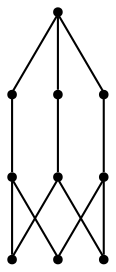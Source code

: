graph {
  node [shape=point,comment="{\"directed\":false,\"doi\":\"10.1007/978-3-540-31843-9_19\",\"figure\":\"7 (4)\"}"]

  v0 [pos="1333.1604605741277,418.58769734700536"]
  v1 [pos="1207.919472202035,418.58769734700536"]
  v2 [pos="1301.8504678415698,387.2835286458335"]
  v3 [pos="1176.609543059593,387.2835286458335"]
  v4 [pos="1270.5394576671513,324.67519124348973"]
  v5 [pos="1145.2995503270347,324.67519124348973"]
  v6 [pos="1270.5394576671513,449.89186604817723"]
  v7 [pos="1239.2294649345931,355.9793599446616"]
  v8 [pos="1207.9194722020347,293.37102254231786"]
  v9 [pos="1176.609543059593,262.066853841146"]

  v0 -- v1 [id="-1",pos="1333.1604605741277,418.58769734700536 1207.919472202035,418.58769734700536 1207.919472202035,418.58769734700536 1207.919472202035,418.58769734700536"]
  v5 -- v9 [id="-2",pos="1145.2995503270347,324.67519124348973 1176.609543059593,262.066853841146 1176.609543059593,262.066853841146 1176.609543059593,262.066853841146"]
  v5 -- v8 [id="-3",pos="1145.2995503270347,324.67519124348973 1207.9194722020347,293.37102254231786 1207.9194722020347,293.37102254231786 1207.9194722020347,293.37102254231786"]
  v3 -- v7 [id="-4",pos="1176.609543059593,387.2835286458335 1239.2294649345931,355.9793599446616 1239.2294649345931,355.9793599446616 1239.2294649345931,355.9793599446616"]
  v3 -- v9 [id="-5",pos="1176.609543059593,387.2835286458335 1176.609543059593,262.066853841146 1176.609543059593,262.066853841146 1176.609543059593,262.066853841146"]
  v1 -- v8 [id="-6",pos="1207.919472202035,418.58769734700536 1207.9194722020347,293.37102254231786 1207.9194722020347,293.37102254231786 1207.9194722020347,293.37102254231786"]
  v1 -- v7 [id="-7",pos="1207.919472202035,418.58769734700536 1239.2294649345931,355.9793599446616 1239.2294649345931,355.9793599446616 1239.2294649345931,355.9793599446616"]
  v6 -- v4 [id="-8",pos="1270.5394576671513,449.89186604817723 1270.5394576671513,324.67519124348973 1270.5394576671513,324.67519124348973 1270.5394576671513,324.67519124348973"]
  v6 -- v0 [id="-9",pos="1270.5394576671513,449.89186604817723 1333.1604605741277,418.58769734700536 1333.1604605741277,418.58769734700536 1333.1604605741277,418.58769734700536"]
  v6 -- v2 [id="-10",pos="1270.5394576671513,449.89186604817723 1301.8504678415698,387.2835286458335 1301.8504678415698,387.2835286458335 1301.8504678415698,387.2835286458335"]
  v4 -- v5 [id="-11",pos="1270.5394576671513,324.67519124348973 1145.2995503270347,324.67519124348973 1145.2995503270347,324.67519124348973 1145.2995503270347,324.67519124348973"]
  v2 -- v3 [id="-12",pos="1301.8504678415698,387.2835286458335 1176.609543059593,387.2835286458335 1176.609543059593,387.2835286458335 1176.609543059593,387.2835286458335"]
}
